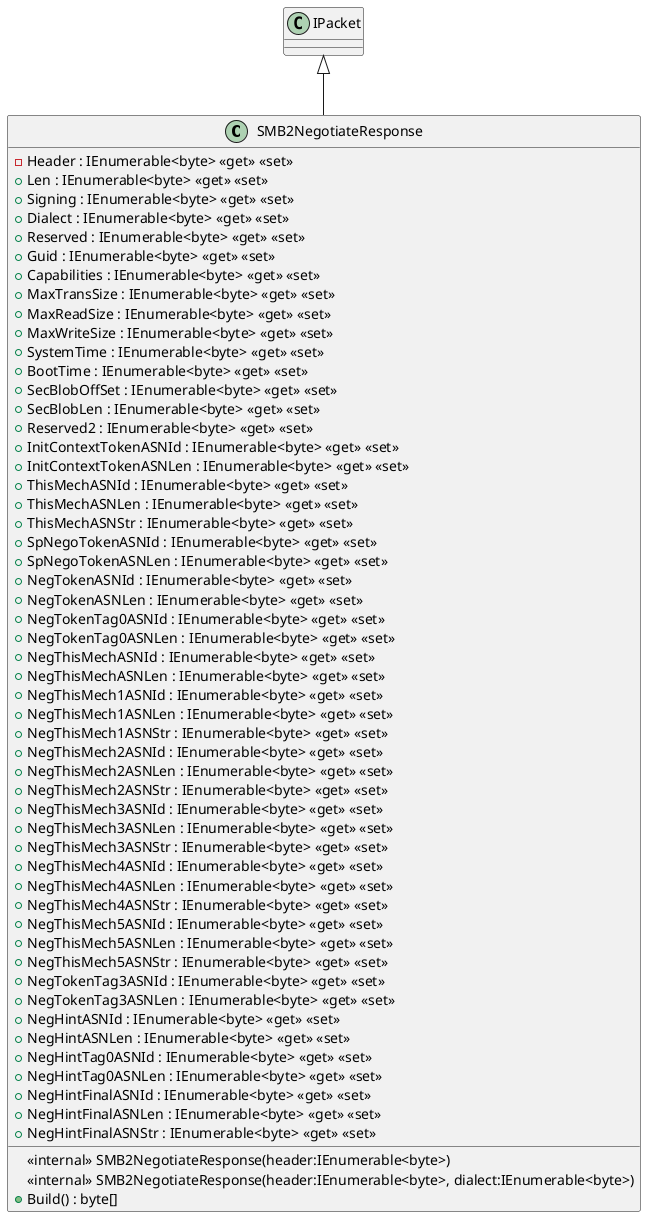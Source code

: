 @startuml
class SMB2NegotiateResponse {
    - Header : IEnumerable<byte> <<get>> <<set>>
    <<internal>> SMB2NegotiateResponse(header:IEnumerable<byte>)
    <<internal>> SMB2NegotiateResponse(header:IEnumerable<byte>, dialect:IEnumerable<byte>)
    + Build() : byte[]
    + Len : IEnumerable<byte> <<get>> <<set>>
    + Signing : IEnumerable<byte> <<get>> <<set>>
    + Dialect : IEnumerable<byte> <<get>> <<set>>
    + Reserved : IEnumerable<byte> <<get>> <<set>>
    + Guid : IEnumerable<byte> <<get>> <<set>>
    + Capabilities : IEnumerable<byte> <<get>> <<set>>
    + MaxTransSize : IEnumerable<byte> <<get>> <<set>>
    + MaxReadSize : IEnumerable<byte> <<get>> <<set>>
    + MaxWriteSize : IEnumerable<byte> <<get>> <<set>>
    + SystemTime : IEnumerable<byte> <<get>> <<set>>
    + BootTime : IEnumerable<byte> <<get>> <<set>>
    + SecBlobOffSet : IEnumerable<byte> <<get>> <<set>>
    + SecBlobLen : IEnumerable<byte> <<get>> <<set>>
    + Reserved2 : IEnumerable<byte> <<get>> <<set>>
    + InitContextTokenASNId : IEnumerable<byte> <<get>> <<set>>
    + InitContextTokenASNLen : IEnumerable<byte> <<get>> <<set>>
    + ThisMechASNId : IEnumerable<byte> <<get>> <<set>>
    + ThisMechASNLen : IEnumerable<byte> <<get>> <<set>>
    + ThisMechASNStr : IEnumerable<byte> <<get>> <<set>>
    + SpNegoTokenASNId : IEnumerable<byte> <<get>> <<set>>
    + SpNegoTokenASNLen : IEnumerable<byte> <<get>> <<set>>
    + NegTokenASNId : IEnumerable<byte> <<get>> <<set>>
    + NegTokenASNLen : IEnumerable<byte> <<get>> <<set>>
    + NegTokenTag0ASNId : IEnumerable<byte> <<get>> <<set>>
    + NegTokenTag0ASNLen : IEnumerable<byte> <<get>> <<set>>
    + NegThisMechASNId : IEnumerable<byte> <<get>> <<set>>
    + NegThisMechASNLen : IEnumerable<byte> <<get>> <<set>>
    + NegThisMech1ASNId : IEnumerable<byte> <<get>> <<set>>
    + NegThisMech1ASNLen : IEnumerable<byte> <<get>> <<set>>
    + NegThisMech1ASNStr : IEnumerable<byte> <<get>> <<set>>
    + NegThisMech2ASNId : IEnumerable<byte> <<get>> <<set>>
    + NegThisMech2ASNLen : IEnumerable<byte> <<get>> <<set>>
    + NegThisMech2ASNStr : IEnumerable<byte> <<get>> <<set>>
    + NegThisMech3ASNId : IEnumerable<byte> <<get>> <<set>>
    + NegThisMech3ASNLen : IEnumerable<byte> <<get>> <<set>>
    + NegThisMech3ASNStr : IEnumerable<byte> <<get>> <<set>>
    + NegThisMech4ASNId : IEnumerable<byte> <<get>> <<set>>
    + NegThisMech4ASNLen : IEnumerable<byte> <<get>> <<set>>
    + NegThisMech4ASNStr : IEnumerable<byte> <<get>> <<set>>
    + NegThisMech5ASNId : IEnumerable<byte> <<get>> <<set>>
    + NegThisMech5ASNLen : IEnumerable<byte> <<get>> <<set>>
    + NegThisMech5ASNStr : IEnumerable<byte> <<get>> <<set>>
    + NegTokenTag3ASNId : IEnumerable<byte> <<get>> <<set>>
    + NegTokenTag3ASNLen : IEnumerable<byte> <<get>> <<set>>
    + NegHintASNId : IEnumerable<byte> <<get>> <<set>>
    + NegHintASNLen : IEnumerable<byte> <<get>> <<set>>
    + NegHintTag0ASNId : IEnumerable<byte> <<get>> <<set>>
    + NegHintTag0ASNLen : IEnumerable<byte> <<get>> <<set>>
    + NegHintFinalASNId : IEnumerable<byte> <<get>> <<set>>
    + NegHintFinalASNLen : IEnumerable<byte> <<get>> <<set>>
    + NegHintFinalASNStr : IEnumerable<byte> <<get>> <<set>>
}
IPacket <|-- SMB2NegotiateResponse
@enduml
